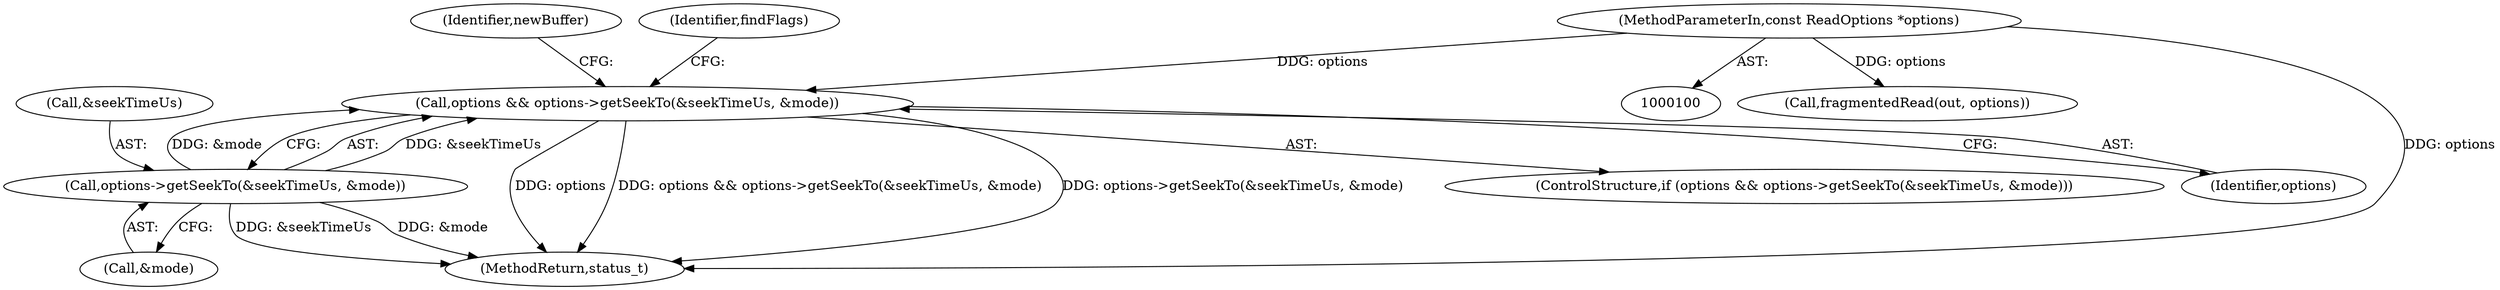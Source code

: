 digraph "0_Android_d48f0f145f8f0f4472bc0af668ac9a8bce44ba9b_0@pointer" {
"1000128" [label="(Call,options && options->getSeekTo(&seekTimeUs, &mode))"];
"1000102" [label="(MethodParameterIn,const ReadOptions *options)"];
"1000130" [label="(Call,options->getSeekTo(&seekTimeUs, &mode))"];
"1000261" [label="(Identifier,newBuffer)"];
"1000131" [label="(Call,&seekTimeUs)"];
"1000130" [label="(Call,options->getSeekTo(&seekTimeUs, &mode))"];
"1000127" [label="(ControlStructure,if (options && options->getSeekTo(&seekTimeUs, &mode)))"];
"1000128" [label="(Call,options && options->getSeekTo(&seekTimeUs, &mode))"];
"1000138" [label="(Identifier,findFlags)"];
"1000716" [label="(MethodReturn,status_t)"];
"1000102" [label="(MethodParameterIn,const ReadOptions *options)"];
"1000113" [label="(Call,fragmentedRead(out, options))"];
"1000133" [label="(Call,&mode)"];
"1000129" [label="(Identifier,options)"];
"1000128" -> "1000127"  [label="AST: "];
"1000128" -> "1000129"  [label="CFG: "];
"1000128" -> "1000130"  [label="CFG: "];
"1000129" -> "1000128"  [label="AST: "];
"1000130" -> "1000128"  [label="AST: "];
"1000138" -> "1000128"  [label="CFG: "];
"1000261" -> "1000128"  [label="CFG: "];
"1000128" -> "1000716"  [label="DDG: options->getSeekTo(&seekTimeUs, &mode)"];
"1000128" -> "1000716"  [label="DDG: options"];
"1000128" -> "1000716"  [label="DDG: options && options->getSeekTo(&seekTimeUs, &mode)"];
"1000102" -> "1000128"  [label="DDG: options"];
"1000130" -> "1000128"  [label="DDG: &seekTimeUs"];
"1000130" -> "1000128"  [label="DDG: &mode"];
"1000102" -> "1000100"  [label="AST: "];
"1000102" -> "1000716"  [label="DDG: options"];
"1000102" -> "1000113"  [label="DDG: options"];
"1000130" -> "1000133"  [label="CFG: "];
"1000131" -> "1000130"  [label="AST: "];
"1000133" -> "1000130"  [label="AST: "];
"1000130" -> "1000716"  [label="DDG: &mode"];
"1000130" -> "1000716"  [label="DDG: &seekTimeUs"];
}
